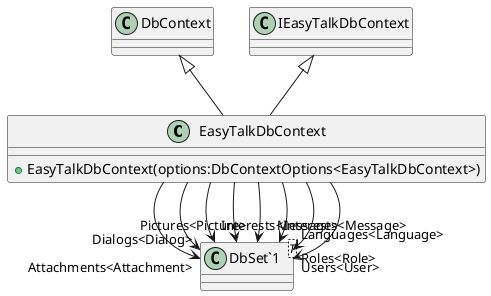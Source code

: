 @startuml
class EasyTalkDbContext {
    + EasyTalkDbContext(options:DbContextOptions<EasyTalkDbContext>)
}
class "DbSet`1"<T> {
}
DbContext <|-- EasyTalkDbContext
IEasyTalkDbContext <|-- EasyTalkDbContext
EasyTalkDbContext --> "Attachments<Attachment>" "DbSet`1"
EasyTalkDbContext --> "Dialogs<Dialog>" "DbSet`1"
EasyTalkDbContext --> "Interests<Interest>" "DbSet`1"
EasyTalkDbContext --> "Languages<Language>" "DbSet`1"
EasyTalkDbContext --> "Messages<Message>" "DbSet`1"
EasyTalkDbContext --> "Pictures<Picture>" "DbSet`1"
EasyTalkDbContext --> "Roles<Role>" "DbSet`1"
EasyTalkDbContext --> "Users<User>" "DbSet`1"
@enduml
